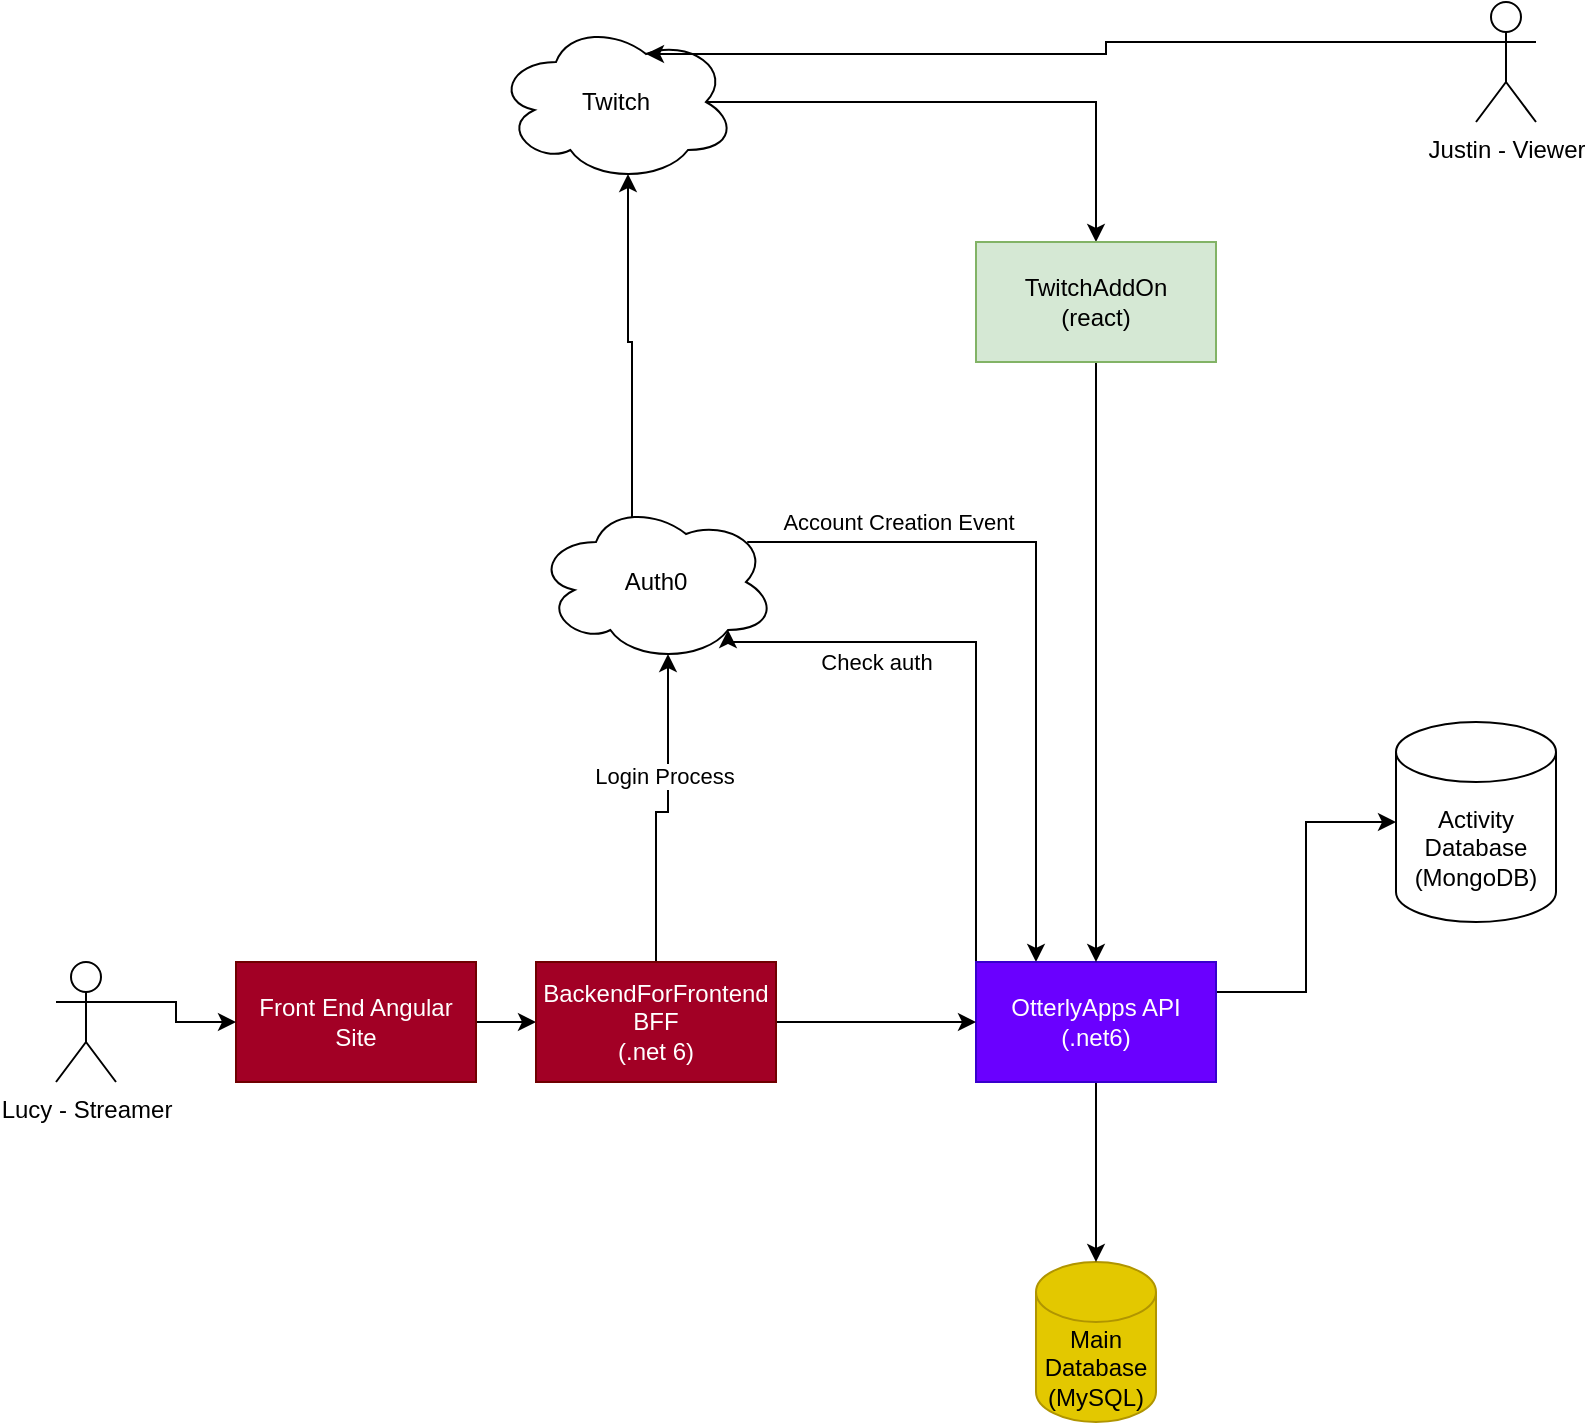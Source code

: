 <mxfile version="21.6.2" type="github" pages="2">
  <diagram id="C5RBs43oDa-KdzZeNtuy" name="Page-1">
    <mxGraphModel dx="1434" dy="743" grid="1" gridSize="10" guides="1" tooltips="1" connect="1" arrows="1" fold="1" page="1" pageScale="1" pageWidth="827" pageHeight="1169" math="0" shadow="0">
      <root>
        <mxCell id="WIyWlLk6GJQsqaUBKTNV-0" />
        <mxCell id="WIyWlLk6GJQsqaUBKTNV-1" parent="WIyWlLk6GJQsqaUBKTNV-0" />
        <mxCell id="PX37swh3ARrqR0duOcls-11" style="edgeStyle=orthogonalEdgeStyle;rounded=0;orthogonalLoop=1;jettySize=auto;html=1;exitX=1;exitY=0.5;exitDx=0;exitDy=0;entryX=0;entryY=0.5;entryDx=0;entryDy=0;" parent="WIyWlLk6GJQsqaUBKTNV-1" source="PX37swh3ARrqR0duOcls-0" target="PX37swh3ARrqR0duOcls-10" edge="1">
          <mxGeometry relative="1" as="geometry" />
        </mxCell>
        <mxCell id="PX37swh3ARrqR0duOcls-0" value="Front End Angular Site" style="rounded=0;whiteSpace=wrap;html=1;fillColor=#a20025;fontColor=#ffffff;strokeColor=#6F0000;" parent="WIyWlLk6GJQsqaUBKTNV-1" vertex="1">
          <mxGeometry x="130" y="580" width="120" height="60" as="geometry" />
        </mxCell>
        <mxCell id="PX37swh3ARrqR0duOcls-1" value="Main Database&lt;br&gt;(MySQL)" style="shape=cylinder3;whiteSpace=wrap;html=1;boundedLbl=1;backgroundOutline=1;size=15;fillColor=#e3c800;fontColor=#000000;strokeColor=#B09500;" parent="WIyWlLk6GJQsqaUBKTNV-1" vertex="1">
          <mxGeometry x="530" y="730" width="60" height="80" as="geometry" />
        </mxCell>
        <mxCell id="PX37swh3ARrqR0duOcls-23" style="edgeStyle=orthogonalEdgeStyle;rounded=0;orthogonalLoop=1;jettySize=auto;html=1;exitX=0.875;exitY=0.5;exitDx=0;exitDy=0;exitPerimeter=0;" parent="WIyWlLk6GJQsqaUBKTNV-1" source="PX37swh3ARrqR0duOcls-2" target="PX37swh3ARrqR0duOcls-22" edge="1">
          <mxGeometry relative="1" as="geometry" />
        </mxCell>
        <mxCell id="PX37swh3ARrqR0duOcls-2" value="Twitch" style="ellipse;shape=cloud;whiteSpace=wrap;html=1;" parent="WIyWlLk6GJQsqaUBKTNV-1" vertex="1">
          <mxGeometry x="260" y="110" width="120" height="80" as="geometry" />
        </mxCell>
        <mxCell id="PX37swh3ARrqR0duOcls-19" style="edgeStyle=orthogonalEdgeStyle;rounded=0;orthogonalLoop=1;jettySize=auto;html=1;exitX=0.4;exitY=0.1;exitDx=0;exitDy=0;exitPerimeter=0;entryX=0.55;entryY=0.95;entryDx=0;entryDy=0;entryPerimeter=0;" parent="WIyWlLk6GJQsqaUBKTNV-1" source="PX37swh3ARrqR0duOcls-3" target="PX37swh3ARrqR0duOcls-2" edge="1">
          <mxGeometry relative="1" as="geometry" />
        </mxCell>
        <mxCell id="PX37swh3ARrqR0duOcls-28" style="edgeStyle=orthogonalEdgeStyle;rounded=0;orthogonalLoop=1;jettySize=auto;html=1;exitX=0.88;exitY=0.25;exitDx=0;exitDy=0;exitPerimeter=0;entryX=0.25;entryY=0;entryDx=0;entryDy=0;" parent="WIyWlLk6GJQsqaUBKTNV-1" source="PX37swh3ARrqR0duOcls-3" target="PX37swh3ARrqR0duOcls-7" edge="1">
          <mxGeometry relative="1" as="geometry" />
        </mxCell>
        <mxCell id="PX37swh3ARrqR0duOcls-29" value="Account Creation Event" style="edgeLabel;html=1;align=center;verticalAlign=middle;resizable=0;points=[];" parent="PX37swh3ARrqR0duOcls-28" vertex="1" connectable="0">
          <mxGeometry x="-0.726" y="-1" relative="1" as="geometry">
            <mxPoint x="27" y="-11" as="offset" />
          </mxGeometry>
        </mxCell>
        <mxCell id="PX37swh3ARrqR0duOcls-3" value="Auth0" style="ellipse;shape=cloud;whiteSpace=wrap;html=1;" parent="WIyWlLk6GJQsqaUBKTNV-1" vertex="1">
          <mxGeometry x="280" y="350" width="120" height="80" as="geometry" />
        </mxCell>
        <mxCell id="PX37swh3ARrqR0duOcls-21" style="edgeStyle=orthogonalEdgeStyle;rounded=0;orthogonalLoop=1;jettySize=auto;html=1;exitX=0;exitY=0.333;exitDx=0;exitDy=0;exitPerimeter=0;entryX=0.625;entryY=0.2;entryDx=0;entryDy=0;entryPerimeter=0;" parent="WIyWlLk6GJQsqaUBKTNV-1" source="PX37swh3ARrqR0duOcls-4" target="PX37swh3ARrqR0duOcls-2" edge="1">
          <mxGeometry relative="1" as="geometry" />
        </mxCell>
        <mxCell id="PX37swh3ARrqR0duOcls-4" value="Justin - Viewer" style="shape=umlActor;verticalLabelPosition=bottom;verticalAlign=top;html=1;outlineConnect=0;" parent="WIyWlLk6GJQsqaUBKTNV-1" vertex="1">
          <mxGeometry x="750" y="100" width="30" height="60" as="geometry" />
        </mxCell>
        <mxCell id="PX37swh3ARrqR0duOcls-8" style="edgeStyle=orthogonalEdgeStyle;rounded=0;orthogonalLoop=1;jettySize=auto;html=1;exitX=0.5;exitY=1;exitDx=0;exitDy=0;entryX=0.5;entryY=0;entryDx=0;entryDy=0;entryPerimeter=0;" parent="WIyWlLk6GJQsqaUBKTNV-1" source="PX37swh3ARrqR0duOcls-7" target="PX37swh3ARrqR0duOcls-1" edge="1">
          <mxGeometry relative="1" as="geometry" />
        </mxCell>
        <mxCell id="PX37swh3ARrqR0duOcls-15" style="edgeStyle=orthogonalEdgeStyle;rounded=0;orthogonalLoop=1;jettySize=auto;html=1;exitX=0.25;exitY=0;exitDx=0;exitDy=0;entryX=0.8;entryY=0.8;entryDx=0;entryDy=0;entryPerimeter=0;" parent="WIyWlLk6GJQsqaUBKTNV-1" source="PX37swh3ARrqR0duOcls-7" target="PX37swh3ARrqR0duOcls-3" edge="1">
          <mxGeometry relative="1" as="geometry">
            <Array as="points">
              <mxPoint x="500" y="580" />
              <mxPoint x="500" y="420" />
              <mxPoint x="376" y="420" />
            </Array>
          </mxGeometry>
        </mxCell>
        <mxCell id="PX37swh3ARrqR0duOcls-16" value="Check auth&lt;br&gt;" style="edgeLabel;html=1;align=center;verticalAlign=middle;resizable=0;points=[];" parent="PX37swh3ARrqR0duOcls-15" vertex="1" connectable="0">
          <mxGeometry x="0.28" y="3" relative="1" as="geometry">
            <mxPoint x="-35" y="7" as="offset" />
          </mxGeometry>
        </mxCell>
        <mxCell id="PX37swh3ARrqR0duOcls-26" style="edgeStyle=orthogonalEdgeStyle;rounded=0;orthogonalLoop=1;jettySize=auto;html=1;exitX=1;exitY=0.25;exitDx=0;exitDy=0;entryX=0;entryY=0.5;entryDx=0;entryDy=0;entryPerimeter=0;" parent="WIyWlLk6GJQsqaUBKTNV-1" source="PX37swh3ARrqR0duOcls-7" target="PX37swh3ARrqR0duOcls-24" edge="1">
          <mxGeometry relative="1" as="geometry" />
        </mxCell>
        <mxCell id="PX37swh3ARrqR0duOcls-7" value="OtterlyApps API&lt;br&gt;(.net6)" style="rounded=0;whiteSpace=wrap;html=1;fillColor=#6a00ff;fontColor=#ffffff;strokeColor=#3700CC;" parent="WIyWlLk6GJQsqaUBKTNV-1" vertex="1">
          <mxGeometry x="500" y="580" width="120" height="60" as="geometry" />
        </mxCell>
        <mxCell id="PX37swh3ARrqR0duOcls-12" style="edgeStyle=orthogonalEdgeStyle;rounded=0;orthogonalLoop=1;jettySize=auto;html=1;exitX=0.5;exitY=0;exitDx=0;exitDy=0;entryX=0.55;entryY=0.95;entryDx=0;entryDy=0;entryPerimeter=0;" parent="WIyWlLk6GJQsqaUBKTNV-1" source="PX37swh3ARrqR0duOcls-10" target="PX37swh3ARrqR0duOcls-3" edge="1">
          <mxGeometry relative="1" as="geometry" />
        </mxCell>
        <mxCell id="PX37swh3ARrqR0duOcls-13" value="Login Process" style="edgeLabel;html=1;align=center;verticalAlign=middle;resizable=0;points=[];" parent="PX37swh3ARrqR0duOcls-12" vertex="1" connectable="0">
          <mxGeometry x="0.237" y="2" relative="1" as="geometry">
            <mxPoint as="offset" />
          </mxGeometry>
        </mxCell>
        <mxCell id="PX37swh3ARrqR0duOcls-14" style="edgeStyle=orthogonalEdgeStyle;rounded=0;orthogonalLoop=1;jettySize=auto;html=1;exitX=1;exitY=0.5;exitDx=0;exitDy=0;entryX=0;entryY=0.5;entryDx=0;entryDy=0;" parent="WIyWlLk6GJQsqaUBKTNV-1" source="PX37swh3ARrqR0duOcls-10" target="PX37swh3ARrqR0duOcls-7" edge="1">
          <mxGeometry relative="1" as="geometry" />
        </mxCell>
        <mxCell id="PX37swh3ARrqR0duOcls-10" value="BackendForFrontend&lt;br&gt;BFF&lt;br&gt;(.net 6)" style="rounded=0;whiteSpace=wrap;html=1;fillColor=#a20025;fontColor=#ffffff;strokeColor=#6F0000;" parent="WIyWlLk6GJQsqaUBKTNV-1" vertex="1">
          <mxGeometry x="280" y="580" width="120" height="60" as="geometry" />
        </mxCell>
        <mxCell id="PX37swh3ARrqR0duOcls-18" style="edgeStyle=orthogonalEdgeStyle;rounded=0;orthogonalLoop=1;jettySize=auto;html=1;exitX=1;exitY=0.333;exitDx=0;exitDy=0;exitPerimeter=0;" parent="WIyWlLk6GJQsqaUBKTNV-1" source="PX37swh3ARrqR0duOcls-17" target="PX37swh3ARrqR0duOcls-0" edge="1">
          <mxGeometry relative="1" as="geometry" />
        </mxCell>
        <mxCell id="PX37swh3ARrqR0duOcls-17" value="Lucy - Streamer" style="shape=umlActor;verticalLabelPosition=bottom;verticalAlign=top;html=1;outlineConnect=0;" parent="WIyWlLk6GJQsqaUBKTNV-1" vertex="1">
          <mxGeometry x="40" y="580" width="30" height="60" as="geometry" />
        </mxCell>
        <mxCell id="PX37swh3ARrqR0duOcls-25" style="edgeStyle=orthogonalEdgeStyle;rounded=0;orthogonalLoop=1;jettySize=auto;html=1;exitX=0.5;exitY=1;exitDx=0;exitDy=0;" parent="WIyWlLk6GJQsqaUBKTNV-1" source="PX37swh3ARrqR0duOcls-22" target="PX37swh3ARrqR0duOcls-7" edge="1">
          <mxGeometry relative="1" as="geometry" />
        </mxCell>
        <mxCell id="PX37swh3ARrqR0duOcls-22" value="TwitchAddOn&lt;br&gt;(react)" style="rounded=0;whiteSpace=wrap;html=1;fillColor=#d5e8d4;strokeColor=#82b366;" parent="WIyWlLk6GJQsqaUBKTNV-1" vertex="1">
          <mxGeometry x="500" y="220" width="120" height="60" as="geometry" />
        </mxCell>
        <mxCell id="PX37swh3ARrqR0duOcls-24" value="Activity&lt;br&gt;Database&lt;br&gt;(MongoDB)" style="shape=cylinder3;whiteSpace=wrap;html=1;boundedLbl=1;backgroundOutline=1;size=15;" parent="WIyWlLk6GJQsqaUBKTNV-1" vertex="1">
          <mxGeometry x="710" y="460" width="80" height="100" as="geometry" />
        </mxCell>
      </root>
    </mxGraphModel>
  </diagram>
  <diagram id="0E5LAvwhMEsq58RHRuK-" name="MongoData">
    <mxGraphModel dx="1434" dy="743" grid="1" gridSize="10" guides="1" tooltips="1" connect="1" arrows="1" fold="1" page="1" pageScale="1" pageWidth="1169" pageHeight="827" math="0" shadow="0">
      <root>
        <mxCell id="0" />
        <mxCell id="1" parent="0" />
        <mxCell id="uHqccJOvlyxJAVw-eJIv-40" value="BingoSession" style="swimlane;childLayout=stackLayout;horizontal=1;startSize=50;horizontalStack=0;rounded=1;fontSize=14;fontStyle=0;strokeWidth=2;resizeParent=0;resizeLast=1;shadow=0;dashed=0;align=center;arcSize=4;whiteSpace=wrap;html=1;" vertex="1" parent="1">
          <mxGeometry x="230" y="150" width="160" height="120" as="geometry" />
        </mxCell>
        <mxCell id="uHqccJOvlyxJAVw-eJIv-41" value="TwitchUserID&lt;br&gt;StartTime&lt;br&gt;BingoCardDTO&lt;br&gt;Active" style="align=left;strokeColor=none;fillColor=none;spacingLeft=4;fontSize=12;verticalAlign=top;resizable=0;rotatable=0;part=1;html=1;" vertex="1" parent="uHqccJOvlyxJAVw-eJIv-40">
          <mxGeometry y="50" width="160" height="70" as="geometry" />
        </mxCell>
        <mxCell id="uHqccJOvlyxJAVw-eJIv-48" value="BingoTicket" style="swimlane;childLayout=stackLayout;horizontal=1;startSize=50;horizontalStack=0;rounded=1;fontSize=14;fontStyle=0;strokeWidth=2;resizeParent=0;resizeLast=1;shadow=0;dashed=0;align=center;arcSize=4;whiteSpace=wrap;html=1;" vertex="1" parent="1">
          <mxGeometry x="230" y="400" width="160" height="120" as="geometry" />
        </mxCell>
        <mxCell id="uHqccJOvlyxJAVw-eJIv-49" value="SessionID&lt;br&gt;TwitchUserID&lt;br&gt;Items&lt;br&gt;Active" style="align=left;strokeColor=none;fillColor=none;spacingLeft=4;fontSize=12;verticalAlign=top;resizable=0;rotatable=0;part=1;html=1;" vertex="1" parent="uHqccJOvlyxJAVw-eJIv-48">
          <mxGeometry y="50" width="160" height="70" as="geometry" />
        </mxCell>
        <mxCell id="uHqccJOvlyxJAVw-eJIv-50" style="edgeStyle=orthogonalEdgeStyle;rounded=0;orthogonalLoop=1;jettySize=auto;html=1;entryX=0.5;entryY=0;entryDx=0;entryDy=0;" edge="1" parent="1" source="uHqccJOvlyxJAVw-eJIv-41" target="uHqccJOvlyxJAVw-eJIv-48">
          <mxGeometry relative="1" as="geometry" />
        </mxCell>
        <mxCell id="uHqccJOvlyxJAVw-eJIv-57" style="edgeStyle=orthogonalEdgeStyle;rounded=0;orthogonalLoop=1;jettySize=auto;html=1;exitX=0.5;exitY=0;exitDx=0;exitDy=0;entryX=0.5;entryY=1;entryDx=0;entryDy=0;" edge="1" parent="1" source="uHqccJOvlyxJAVw-eJIv-52" target="uHqccJOvlyxJAVw-eJIv-56">
          <mxGeometry relative="1" as="geometry" />
        </mxCell>
        <mxCell id="uHqccJOvlyxJAVw-eJIv-52" value="BingoTicketItem" style="swimlane;childLayout=stackLayout;horizontal=1;startSize=50;horizontalStack=0;rounded=1;fontSize=14;fontStyle=0;strokeWidth=2;resizeParent=0;resizeLast=1;shadow=0;dashed=0;align=center;arcSize=4;whiteSpace=wrap;html=1;" vertex="1" parent="1">
          <mxGeometry x="480" y="400" width="160" height="120" as="geometry" />
        </mxCell>
        <mxCell id="uHqccJOvlyxJAVw-eJIv-53" value="SessionItemID&lt;br&gt;Selected&lt;br&gt;Coords" style="align=left;strokeColor=none;fillColor=none;spacingLeft=4;fontSize=12;verticalAlign=top;resizable=0;rotatable=0;part=1;html=1;" vertex="1" parent="uHqccJOvlyxJAVw-eJIv-52">
          <mxGeometry y="50" width="160" height="70" as="geometry" />
        </mxCell>
        <mxCell id="uHqccJOvlyxJAVw-eJIv-54" style="edgeStyle=orthogonalEdgeStyle;rounded=0;orthogonalLoop=1;jettySize=auto;html=1;exitX=1;exitY=0.25;exitDx=0;exitDy=0;entryX=0;entryY=0.25;entryDx=0;entryDy=0;" edge="1" parent="1" source="uHqccJOvlyxJAVw-eJIv-49" target="uHqccJOvlyxJAVw-eJIv-53">
          <mxGeometry relative="1" as="geometry" />
        </mxCell>
        <mxCell id="uHqccJOvlyxJAVw-eJIv-55" value="BingoSessionItem" style="swimlane;childLayout=stackLayout;horizontal=1;startSize=50;horizontalStack=0;rounded=1;fontSize=14;fontStyle=0;strokeWidth=2;resizeParent=0;resizeLast=1;shadow=0;dashed=0;align=center;arcSize=4;whiteSpace=wrap;html=1;" vertex="1" parent="1">
          <mxGeometry x="480" y="150" width="160" height="120" as="geometry" />
        </mxCell>
        <mxCell id="uHqccJOvlyxJAVw-eJIv-56" value="SlotID&lt;br&gt;SessionItemID&lt;br&gt;Verified" style="align=left;strokeColor=none;fillColor=none;spacingLeft=4;fontSize=12;verticalAlign=top;resizable=0;rotatable=0;part=1;html=1;" vertex="1" parent="uHqccJOvlyxJAVw-eJIv-55">
          <mxGeometry y="50" width="160" height="70" as="geometry" />
        </mxCell>
        <mxCell id="uHqccJOvlyxJAVw-eJIv-58" style="edgeStyle=orthogonalEdgeStyle;rounded=0;orthogonalLoop=1;jettySize=auto;html=1;exitX=1;exitY=0;exitDx=0;exitDy=0;entryX=0;entryY=0.25;entryDx=0;entryDy=0;" edge="1" parent="1" source="uHqccJOvlyxJAVw-eJIv-41" target="uHqccJOvlyxJAVw-eJIv-55">
          <mxGeometry relative="1" as="geometry" />
        </mxCell>
      </root>
    </mxGraphModel>
  </diagram>
</mxfile>
